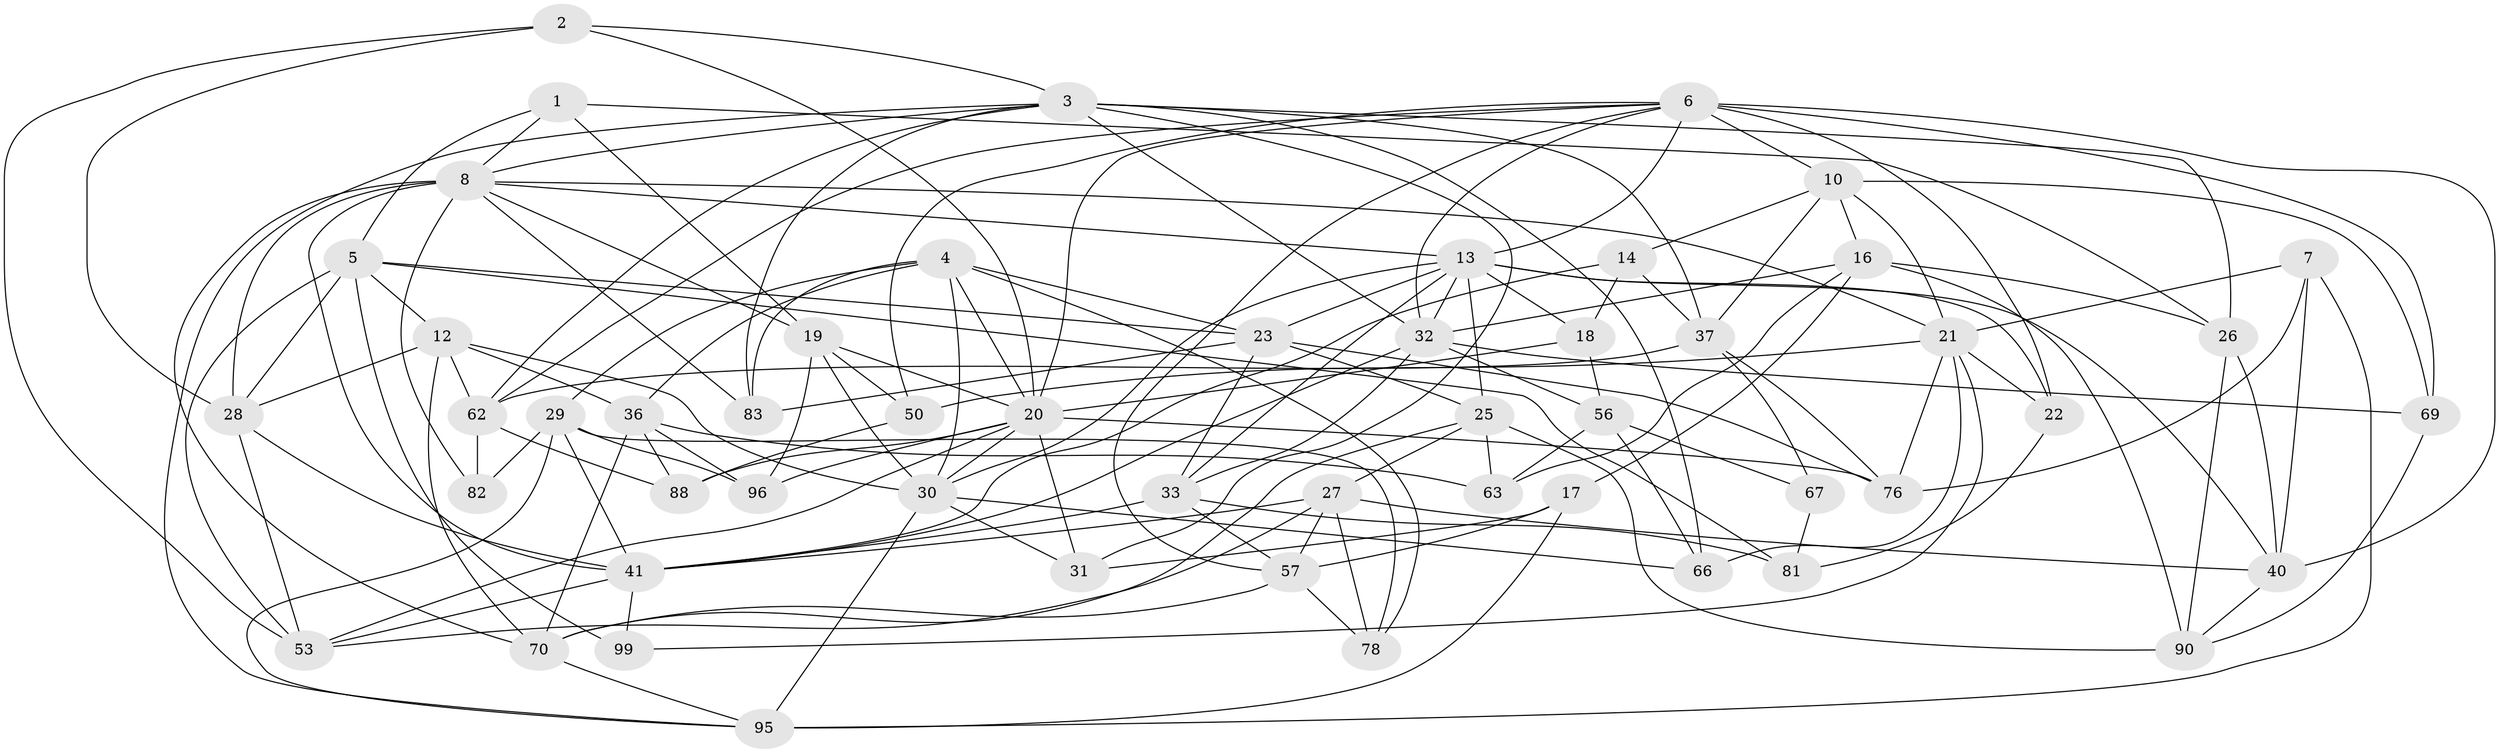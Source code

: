 // original degree distribution, {4: 1.0}
// Generated by graph-tools (version 1.1) at 2025/16/03/09/25 04:16:16]
// undirected, 53 vertices, 152 edges
graph export_dot {
graph [start="1"]
  node [color=gray90,style=filled];
  1;
  2;
  3 [super="+103+38"];
  4 [super="+9"];
  5 [super="+11+15"];
  6 [super="+98+104+51"];
  7;
  8 [super="+39+45+43"];
  10 [super="+89"];
  12 [super="+105"];
  13 [super="+44+47+79"];
  14;
  16 [super="+55+34"];
  17;
  18;
  19 [super="+92"];
  20 [super="+24+58+49"];
  21 [super="+64"];
  22;
  23 [super="+35"];
  25 [super="+100"];
  26 [super="+74"];
  27 [super="+94"];
  28 [super="+93"];
  29 [super="+59"];
  30 [super="+60"];
  31;
  32 [super="+72"];
  33 [super="+52"];
  36 [super="+54"];
  37 [super="+73"];
  40 [super="+84"];
  41 [super="+46"];
  50;
  53 [super="+75"];
  56 [super="+97"];
  57 [super="+80"];
  62 [super="+87"];
  63;
  66;
  67;
  69;
  70 [super="+71"];
  76 [super="+77"];
  78;
  81;
  82;
  83;
  88;
  90 [super="+101"];
  95 [super="+106"];
  96;
  99;
  1 -- 8;
  1 -- 26;
  1 -- 5;
  1 -- 19;
  2 -- 28;
  2 -- 53;
  2 -- 20;
  2 -- 3;
  3 -- 95;
  3 -- 31;
  3 -- 8;
  3 -- 32;
  3 -- 66;
  3 -- 83;
  3 -- 37;
  3 -- 26;
  3 -- 62;
  4 -- 83;
  4 -- 36;
  4 -- 29;
  4 -- 78;
  4 -- 20 [weight=2];
  4 -- 30;
  4 -- 23;
  5 -- 28;
  5 -- 81;
  5 -- 99 [weight=2];
  5 -- 12;
  5 -- 23;
  5 -- 53;
  6 -- 32;
  6 -- 50;
  6 -- 10;
  6 -- 69;
  6 -- 57;
  6 -- 40;
  6 -- 13;
  6 -- 22;
  6 -- 20;
  6 -- 62;
  7 -- 76;
  7 -- 21;
  7 -- 95;
  7 -- 40;
  8 -- 82 [weight=2];
  8 -- 19;
  8 -- 13;
  8 -- 70;
  8 -- 41 [weight=2];
  8 -- 83;
  8 -- 21;
  8 -- 28;
  10 -- 69;
  10 -- 14;
  10 -- 16;
  10 -- 37;
  10 -- 21;
  12 -- 70;
  12 -- 62;
  12 -- 28;
  12 -- 36;
  12 -- 30;
  13 -- 22;
  13 -- 32;
  13 -- 18;
  13 -- 40;
  13 -- 25;
  13 -- 23;
  13 -- 33;
  13 -- 30;
  14 -- 18;
  14 -- 37;
  14 -- 41;
  16 -- 63;
  16 -- 26 [weight=2];
  16 -- 90 [weight=2];
  16 -- 17;
  16 -- 32;
  17 -- 95;
  17 -- 31;
  17 -- 57;
  18 -- 56;
  18 -- 20;
  19 -- 96;
  19 -- 50;
  19 -- 20;
  19 -- 30;
  20 -- 88;
  20 -- 31;
  20 -- 96;
  20 -- 53;
  20 -- 76;
  20 -- 30;
  21 -- 76;
  21 -- 66;
  21 -- 50;
  21 -- 99;
  21 -- 22;
  22 -- 81;
  23 -- 33;
  23 -- 83;
  23 -- 25;
  23 -- 76 [weight=2];
  25 -- 63;
  25 -- 70;
  25 -- 27;
  25 -- 90;
  26 -- 40;
  26 -- 90;
  27 -- 78;
  27 -- 53;
  27 -- 57;
  27 -- 41;
  27 -- 40;
  28 -- 41;
  28 -- 53;
  29 -- 82;
  29 -- 96;
  29 -- 78;
  29 -- 95;
  29 -- 41;
  30 -- 31;
  30 -- 95;
  30 -- 66;
  32 -- 41;
  32 -- 33;
  32 -- 69;
  32 -- 56;
  33 -- 41;
  33 -- 81;
  33 -- 57;
  36 -- 96;
  36 -- 88;
  36 -- 63;
  36 -- 70;
  37 -- 67;
  37 -- 76;
  37 -- 62;
  40 -- 90;
  41 -- 99;
  41 -- 53;
  50 -- 88;
  56 -- 67 [weight=2];
  56 -- 63;
  56 -- 66;
  57 -- 78;
  57 -- 70;
  62 -- 82;
  62 -- 88;
  67 -- 81;
  69 -- 90;
  70 -- 95;
}
